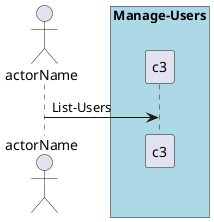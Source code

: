 @startuml
Actor "actorName" as A

box "Manage-Users" #lightblue
participant "c3" as S
A -> S : List-Users
end box

@enduml
